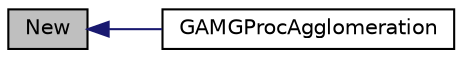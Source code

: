 digraph "New"
{
  bgcolor="transparent";
  edge [fontname="Helvetica",fontsize="10",labelfontname="Helvetica",labelfontsize="10"];
  node [fontname="Helvetica",fontsize="10",shape=record];
  rankdir="LR";
  Node1 [label="New",height=0.2,width=0.4,color="black", fillcolor="grey75", style="filled", fontcolor="black"];
  Node1 -> Node2 [dir="back",color="midnightblue",fontsize="10",style="solid",fontname="Helvetica"];
  Node2 [label="GAMGProcAgglomeration",height=0.2,width=0.4,color="black",URL="$a00900.html#aeca2e6b0b20a33a9fba38dfda6b99164",tooltip="Construct given agglomerator and controls. "];
}
